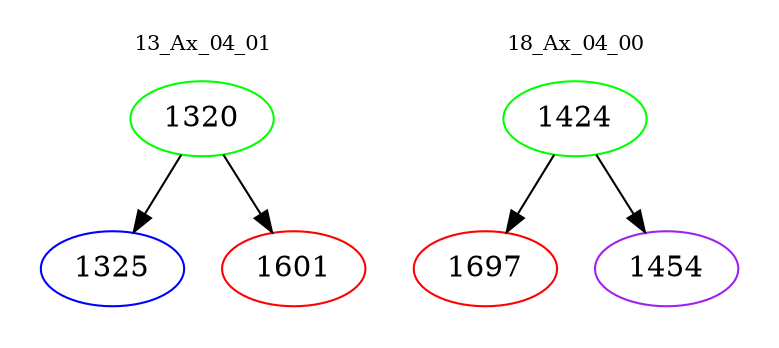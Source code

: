 digraph{
subgraph cluster_0 {
color = white
label = "13_Ax_04_01";
fontsize=10;
T0_1320 [label="1320", color="green"]
T0_1320 -> T0_1325 [color="black"]
T0_1325 [label="1325", color="blue"]
T0_1320 -> T0_1601 [color="black"]
T0_1601 [label="1601", color="red"]
}
subgraph cluster_1 {
color = white
label = "18_Ax_04_00";
fontsize=10;
T1_1424 [label="1424", color="green"]
T1_1424 -> T1_1697 [color="black"]
T1_1697 [label="1697", color="red"]
T1_1424 -> T1_1454 [color="black"]
T1_1454 [label="1454", color="purple"]
}
}
